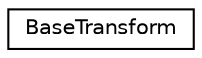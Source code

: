 digraph "Graphical Class Hierarchy"
{
  edge [fontname="Helvetica",fontsize="10",labelfontname="Helvetica",labelfontsize="10"];
  node [fontname="Helvetica",fontsize="10",shape=record];
  rankdir="LR";
  Node0 [label="BaseTransform",height=0.2,width=0.4,color="black", fillcolor="white", style="filled",URL="$classBaseTransform.html",tooltip="Base class to transform boxes in an existing layout. "];
}
